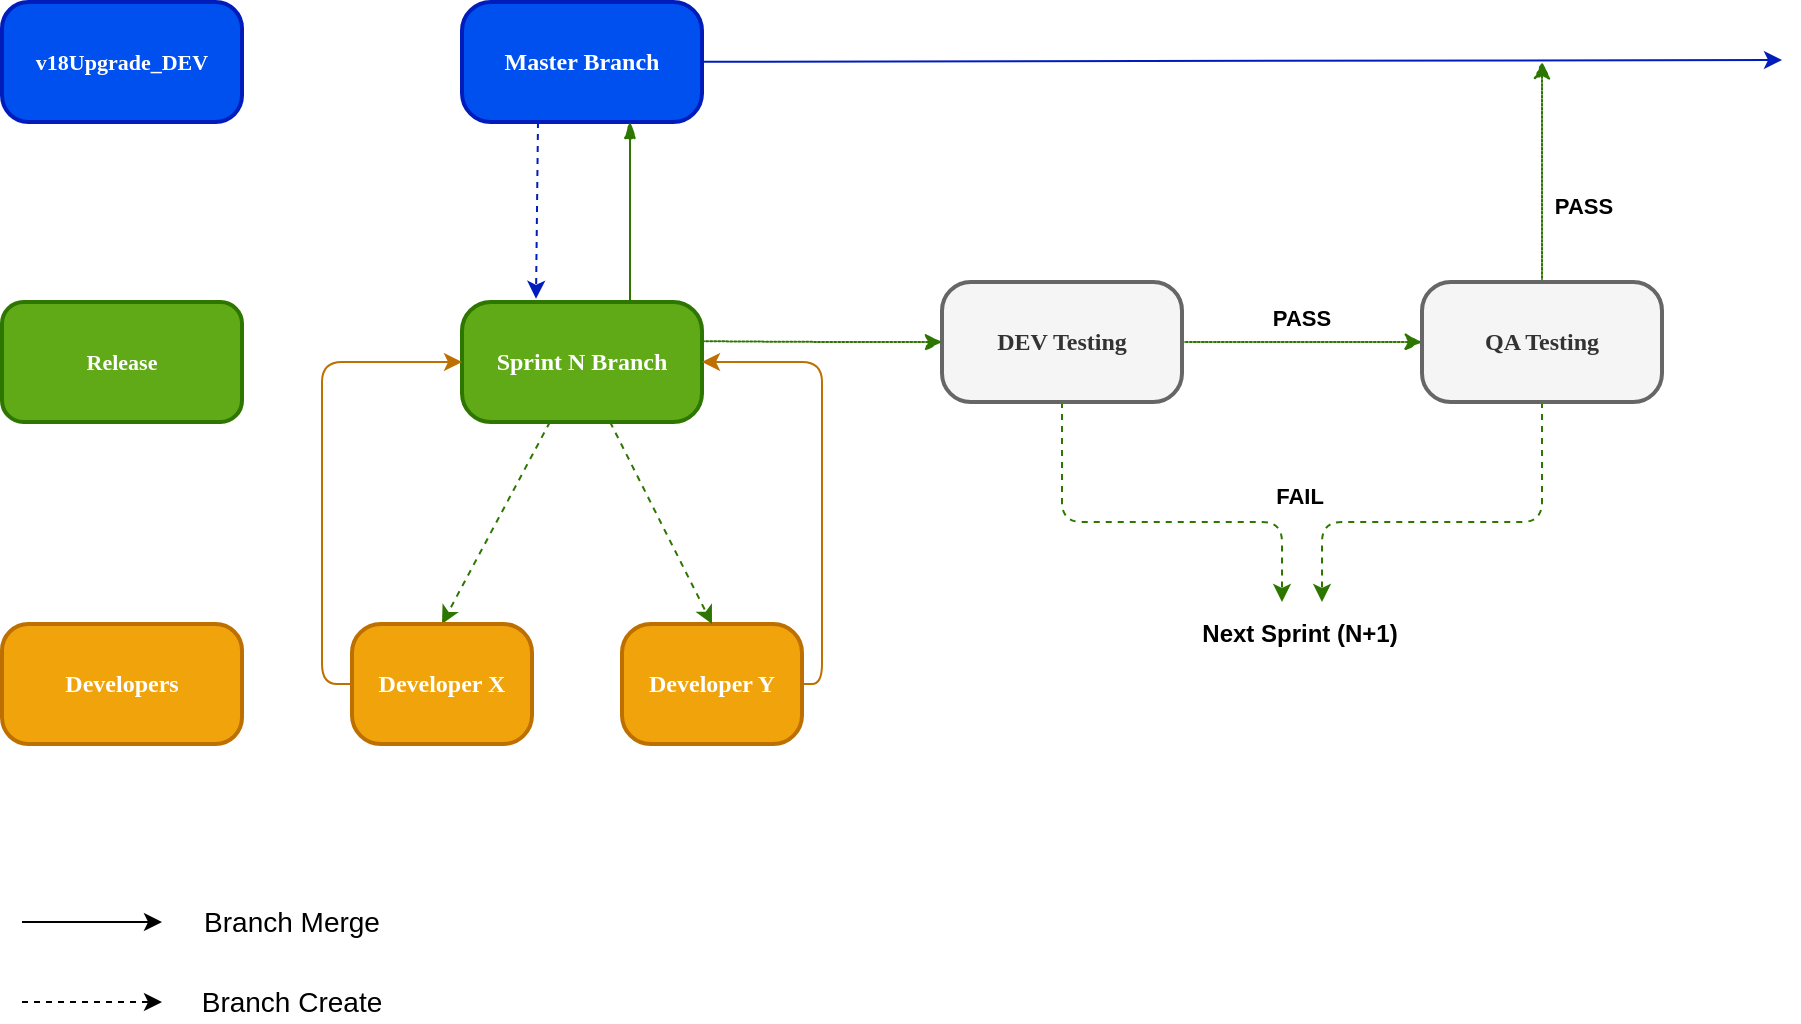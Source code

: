<mxfile type="github" version="12.2.0" pages="1">
  <diagram id="58cdce13-f638-feb5-8d6f-7d28b1aa9fa0" name="Page-1">
    <mxGraphModel grid="1" shadow="0" math="0" pageHeight="850" pageWidth="1100" pageScale="1" page="1" fold="1" arrows="1" connect="1" tooltips="1" guides="1" gridSize="10" dy="774" dx="1408" background="#ffffff">
      <root>
        <mxCell id="0"/>
        <mxCell id="1" parent="0"/>
        <mxCell id="382b91b5511bd0f7-6" value="Master Branch" parent="1" vertex="1" style="rounded=1;whiteSpace=wrap;html=1;arcSize=24;fillColor=#0050ef;strokeColor=#001DBC;shadow=0;comic=0;labelBackgroundColor=none;fontFamily=Verdana;fontSize=12;align=center;fontColor=#ffffff;fontStyle=1;strokeWidth=2;">
          <mxGeometry as="geometry" height="60" width="120" y="60" x="240"/>
        </mxCell>
        <mxCell id="90gE-hkVv0tovnDi2PN2-2" value="" parent="1" style="endArrow=classic;html=1;fillColor=#0050ef;strokeColor=#001DBC;strokeWidth=1;" edge="1" source="382b91b5511bd0f7-6">
          <mxGeometry as="geometry" height="50" width="50" relative="1">
            <mxPoint as="sourcePoint" y="89" x="360"/>
            <mxPoint as="targetPoint" y="89" x="900"/>
          </mxGeometry>
        </mxCell>
        <mxCell id="90gE-hkVv0tovnDi2PN2-4" value="" parent="1" style="endArrow=classic;html=1;strokeWidth=1;exitX=0.5;exitY=1;exitDx=0;exitDy=0;fillColor=#0050ef;strokeColor=#001DBC;dashed=1;entryX=0.3;entryY=-0.027;entryDx=0;entryDy=0;entryPerimeter=0;" edge="1">
          <mxGeometry as="geometry" height="50" width="50" relative="1">
            <mxPoint as="sourcePoint" y="120" x="278"/>
            <mxPoint as="targetPoint" y="208.38" x="277.0"/>
          </mxGeometry>
        </mxCell>
        <mxCell id="90gE-hkVv0tovnDi2PN2-5" value="Sprint N Branch" parent="1" vertex="1" style="rounded=1;whiteSpace=wrap;html=1;arcSize=24;fillColor=#60a917;strokeColor=#2D7600;shadow=0;comic=0;labelBackgroundColor=none;fontFamily=Verdana;fontSize=12;align=center;fontColor=#ffffff;fontStyle=1;strokeWidth=2;">
          <mxGeometry as="geometry" height="60" width="120" y="210" x="240"/>
        </mxCell>
        <mxCell id="90gE-hkVv0tovnDi2PN2-7" value="" parent="1" style="comic=1;strokeWidth=1;endArrow=blockThin;html=1;fontFamily=Comic Sans MS;fontStyle=1;entryX=0.5;entryY=1;entryDx=0;entryDy=0;curved=1;fillColor=#60a917;strokeColor=#2D7600;" edge="1">
          <mxGeometry as="geometry" height="50" width="50" relative="1">
            <mxPoint as="sourcePoint" y="210" x="324"/>
            <mxPoint as="targetPoint" y="120" x="324"/>
          </mxGeometry>
        </mxCell>
        <mxCell id="90gE-hkVv0tovnDi2PN2-54" value="" parent="1" style="edgeStyle=orthogonalEdgeStyle;curved=1;comic=1;jumpSize=0;orthogonalLoop=1;jettySize=auto;html=1;shadow=0;dashed=1;dashPattern=1 1;strokeColor=#2D7600;strokeWidth=1;fontSize=11;fillColor=#60a917;" edge="1" source="90gE-hkVv0tovnDi2PN2-15" target="90gE-hkVv0tovnDi2PN2-53">
          <mxGeometry as="geometry" relative="1"/>
        </mxCell>
        <mxCell id="90gE-hkVv0tovnDi2PN2-70" value="" parent="1" style="edgeStyle=orthogonalEdgeStyle;comic=0;jumpSize=0;orthogonalLoop=1;jettySize=auto;html=1;shadow=0;strokeColor=#2D7600;strokeWidth=1;fontSize=11;fontColor=#000000;rounded=1;fillColor=#60a917;endArrow=classic;endFill=1;dashed=1;" edge="1" source="90gE-hkVv0tovnDi2PN2-15">
          <mxGeometry as="geometry" relative="1">
            <mxPoint as="targetPoint" y="360" x="650"/>
            <Array as="points">
              <mxPoint y="320" x="540"/>
              <mxPoint y="320" x="650"/>
            </Array>
          </mxGeometry>
        </mxCell>
        <mxCell id="90gE-hkVv0tovnDi2PN2-15" value="DEV Testing" parent="1" vertex="1" style="rounded=1;whiteSpace=wrap;html=1;arcSize=24;shadow=0;comic=0;labelBackgroundColor=none;fontFamily=Verdana;fontSize=12;align=center;fontStyle=1;strokeWidth=2;fillColor=#f5f5f5;strokeColor=#666666;fontColor=#333333;">
          <mxGeometry as="geometry" height="60" width="120" y="200" x="480"/>
        </mxCell>
        <mxCell id="90gE-hkVv0tovnDi2PN2-57" value="" parent="1" style="edgeStyle=orthogonalEdgeStyle;curved=1;comic=1;jumpSize=0;orthogonalLoop=1;jettySize=auto;html=1;shadow=0;dashed=1;dashPattern=1 1;strokeColor=#2D7600;strokeWidth=1;fontSize=11;fillColor=#60a917;" edge="1" source="90gE-hkVv0tovnDi2PN2-53">
          <mxGeometry as="geometry" relative="1">
            <mxPoint as="targetPoint" y="90" x="780"/>
          </mxGeometry>
        </mxCell>
        <mxCell id="90gE-hkVv0tovnDi2PN2-72" value="" parent="1" style="edgeStyle=orthogonalEdgeStyle;rounded=1;comic=0;jumpSize=0;orthogonalLoop=1;jettySize=auto;html=1;shadow=0;dashed=1;endArrow=classic;endFill=1;strokeColor=#2D7600;strokeWidth=1;fontSize=11;fontColor=#000000;fillColor=#60a917;" edge="1" source="90gE-hkVv0tovnDi2PN2-53">
          <mxGeometry as="geometry" relative="1">
            <mxPoint as="targetPoint" y="360" x="670"/>
            <Array as="points">
              <mxPoint y="320" x="780"/>
              <mxPoint y="320" x="670"/>
            </Array>
          </mxGeometry>
        </mxCell>
        <mxCell id="90gE-hkVv0tovnDi2PN2-53" value="QA Testing" parent="1" vertex="1" style="rounded=1;whiteSpace=wrap;html=1;arcSize=24;fillColor=#f5f5f5;strokeColor=#666666;shadow=0;comic=0;labelBackgroundColor=none;fontFamily=Verdana;fontSize=12;align=center;fontStyle=1;strokeWidth=2;fontColor=#333333;">
          <mxGeometry as="geometry" height="60" width="120" y="200" x="720"/>
        </mxCell>
        <mxCell id="90gE-hkVv0tovnDi2PN2-17" value="" parent="1" style="endArrow=classic;html=1;strokeWidth=1;fillColor=#60a917;strokeColor=#2D7600;dashed=1;entryX=0.5;entryY=0;entryDx=0;entryDy=0;" edge="1" source="90gE-hkVv0tovnDi2PN2-5" target="90gE-hkVv0tovnDi2PN2-18">
          <mxGeometry as="geometry" height="50" width="50" relative="1">
            <mxPoint as="sourcePoint" y="271" x="280"/>
            <mxPoint as="targetPoint" y="351" x="268"/>
          </mxGeometry>
        </mxCell>
        <mxCell id="90gE-hkVv0tovnDi2PN2-18" value="Developer X" parent="1" vertex="1" style="rounded=1;whiteSpace=wrap;html=1;arcSize=24;fillColor=#f0a30a;strokeColor=#BD7000;shadow=0;comic=0;labelBackgroundColor=none;fontFamily=Verdana;fontSize=12;align=center;fontColor=#ffffff;fontStyle=1;strokeWidth=2;">
          <mxGeometry as="geometry" height="60" width="90" y="371" x="185"/>
        </mxCell>
        <mxCell id="90gE-hkVv0tovnDi2PN2-20" value="Developer Y" parent="1" vertex="1" style="rounded=1;whiteSpace=wrap;html=1;arcSize=24;fillColor=#f0a30a;strokeColor=#BD7000;shadow=0;comic=0;labelBackgroundColor=none;fontFamily=Verdana;fontSize=12;align=center;fontColor=#ffffff;fontStyle=1;strokeWidth=2;">
          <mxGeometry as="geometry" height="60" width="90" y="371" x="320"/>
        </mxCell>
        <mxCell id="90gE-hkVv0tovnDi2PN2-21" value="" parent="1" style="endArrow=classic;html=1;shadow=0;dashed=1;strokeWidth=1;exitX=0.617;exitY=1;exitDx=0;exitDy=0;entryX=0.5;entryY=0;entryDx=0;entryDy=0;fillColor=#60a917;strokeColor=#2D7600;exitPerimeter=0;" edge="1" source="90gE-hkVv0tovnDi2PN2-5" target="90gE-hkVv0tovnDi2PN2-20">
          <mxGeometry as="geometry" height="50" width="50" relative="1">
            <mxPoint as="sourcePoint" y="271" x="300"/>
            <mxPoint as="targetPoint" y="351" x="355"/>
          </mxGeometry>
        </mxCell>
        <mxCell id="90gE-hkVv0tovnDi2PN2-31" value="" parent="1" style="edgeStyle=elbowEdgeStyle;elbow=horizontal;endArrow=classic;html=1;shadow=0;strokeWidth=1;exitX=0;exitY=0.5;exitDx=0;exitDy=0;fillColor=#f0a30a;strokeColor=#BD7000;" edge="1" source="90gE-hkVv0tovnDi2PN2-18" target="90gE-hkVv0tovnDi2PN2-5">
          <mxGeometry as="geometry" height="50" width="50" relative="1">
            <mxPoint as="sourcePoint" y="381.088" x="185.176"/>
            <mxPoint as="targetPoint" y="241" x="230"/>
            <Array as="points">
              <mxPoint y="300" x="170"/>
              <mxPoint y="250" x="200"/>
              <mxPoint y="310" x="170"/>
              <mxPoint y="311" x="180"/>
            </Array>
          </mxGeometry>
        </mxCell>
        <mxCell id="90gE-hkVv0tovnDi2PN2-32" value="" parent="1" style="edgeStyle=elbowEdgeStyle;elbow=horizontal;endArrow=classic;html=1;shadow=0;strokeWidth=1;fillColor=#f0a30a;strokeColor=#BD7000;entryX=1;entryY=0.5;entryDx=0;entryDy=0;" edge="1" source="90gE-hkVv0tovnDi2PN2-20" target="90gE-hkVv0tovnDi2PN2-5">
          <mxGeometry as="geometry" height="50" width="50" relative="1">
            <mxPoint as="sourcePoint" y="381.088" x="404.088"/>
            <mxPoint as="targetPoint" y="240" x="355"/>
            <Array as="points">
              <mxPoint y="300" x="420"/>
              <mxPoint y="310" x="440"/>
              <mxPoint y="320" x="430"/>
              <mxPoint y="311" x="410"/>
            </Array>
          </mxGeometry>
        </mxCell>
        <mxCell id="90gE-hkVv0tovnDi2PN2-39" value="" parent="1" style="endArrow=classic;html=1;shadow=0;strokeWidth=1;fontSize=14;" edge="1">
          <mxGeometry as="geometry" height="50" width="50" relative="1">
            <mxPoint as="sourcePoint" y="520" x="20"/>
            <mxPoint as="targetPoint" y="520" x="90"/>
          </mxGeometry>
        </mxCell>
        <mxCell id="90gE-hkVv0tovnDi2PN2-40" value="" parent="1" style="endArrow=classic;html=1;shadow=0;strokeWidth=1;fontSize=14;dashed=1;" edge="1">
          <mxGeometry as="geometry" height="50" width="50" relative="1">
            <mxPoint as="sourcePoint" y="560" x="20"/>
            <mxPoint as="targetPoint" y="560" x="90"/>
          </mxGeometry>
        </mxCell>
        <mxCell id="90gE-hkVv0tovnDi2PN2-41" value="Branch Merge" parent="1" vertex="1" style="text;html=1;strokeColor=none;fillColor=none;align=center;verticalAlign=middle;whiteSpace=wrap;rounded=0;fontSize=14;">
          <mxGeometry as="geometry" height="20" width="110" y="510" x="100"/>
        </mxCell>
        <mxCell id="90gE-hkVv0tovnDi2PN2-42" value="Branch Create" parent="1" vertex="1" style="text;html=1;strokeColor=none;fillColor=none;align=center;verticalAlign=middle;whiteSpace=wrap;rounded=0;fontSize=14;">
          <mxGeometry as="geometry" height="20" width="110" y="550" x="100"/>
        </mxCell>
        <mxCell id="90gE-hkVv0tovnDi2PN2-44" value="v18Upgrade_DEV" parent="1" vertex="1" style="rounded=1;whiteSpace=wrap;html=1;arcSize=22;fillColor=#0050ef;strokeColor=#001DBC;shadow=0;comic=0;labelBackgroundColor=none;fontFamily=Verdana;fontSize=11;align=center;fontColor=#ffffff;fontStyle=1;strokeWidth=2;">
          <mxGeometry as="geometry" height="60" width="120" y="60" x="10"/>
        </mxCell>
        <mxCell id="90gE-hkVv0tovnDi2PN2-45" value="Release" parent="1" vertex="1" style="rounded=1;whiteSpace=wrap;html=1;arcSize=18;fillColor=#60a917;strokeColor=#2D7600;shadow=0;comic=0;labelBackgroundColor=none;fontFamily=Verdana;fontSize=11;align=center;fontColor=#ffffff;fontStyle=1;strokeWidth=2;">
          <mxGeometry as="geometry" height="60" width="120" y="210" x="10"/>
        </mxCell>
        <mxCell id="90gE-hkVv0tovnDi2PN2-49" value="Developers" parent="1" vertex="1" style="rounded=1;whiteSpace=wrap;html=1;arcSize=22;fillColor=#f0a30a;strokeColor=#BD7000;shadow=0;comic=0;labelBackgroundColor=none;fontFamily=Verdana;fontSize=12;align=center;fontColor=#ffffff;fontStyle=1;strokeWidth=2;">
          <mxGeometry as="geometry" height="60" width="120" y="371" x="10"/>
        </mxCell>
        <mxCell id="90gE-hkVv0tovnDi2PN2-55" value="" parent="1" style="edgeStyle=orthogonalEdgeStyle;curved=1;comic=1;jumpSize=0;orthogonalLoop=1;jettySize=auto;html=1;shadow=0;dashed=1;dashPattern=1 1;strokeColor=#2D7600;strokeWidth=1;fontSize=11;entryX=0;entryY=0.5;entryDx=0;entryDy=0;fillColor=#60a917;" edge="1" target="90gE-hkVv0tovnDi2PN2-15">
          <mxGeometry as="geometry" relative="1">
            <mxPoint as="sourcePoint" y="229.588" x="360"/>
            <mxPoint as="targetPoint" y="229.588" x="649.882"/>
          </mxGeometry>
        </mxCell>
        <mxCell id="90gE-hkVv0tovnDi2PN2-58" value="PASS" parent="1" vertex="1" style="text;html=1;align=center;verticalAlign=middle;whiteSpace=wrap;rounded=0;fontSize=11;fontStyle=1;fontColor=#000000;">
          <mxGeometry as="geometry" height="20" width="40" y="208" x="640"/>
        </mxCell>
        <mxCell id="90gE-hkVv0tovnDi2PN2-63" value="" parent="1" vertex="1" style="shape=image;html=1;verticalAlign=top;verticalLabelPosition=bottom;labelBackgroundColor=#ffffff;imageAspect=0;aspect=fixed;image=https://cdn0.iconfinder.com/data/icons/zondicons/20/mood-happy-outline-128.png;strokeColor=#000000;strokeWidth=2;gradientColor=none;fontSize=11;fontColor=#69EBFF;">
          <mxGeometry as="geometry" height="22" width="22" y="189" x="649"/>
        </mxCell>
        <mxCell id="90gE-hkVv0tovnDi2PN2-64" value="" parent="1" vertex="1" style="shape=image;html=1;verticalAlign=top;verticalLabelPosition=bottom;labelBackgroundColor=#ffffff;imageAspect=0;aspect=fixed;image=https://cdn0.iconfinder.com/data/icons/zondicons/20/mood-happy-outline-128.png;strokeColor=#000000;strokeWidth=2;gradientColor=none;fontSize=11;fontColor=#69EBFF;">
          <mxGeometry as="geometry" height="22" width="22" y="130" x="790"/>
        </mxCell>
        <mxCell id="90gE-hkVv0tovnDi2PN2-67" value="PASS" parent="1" vertex="1" style="text;html=1;align=center;verticalAlign=middle;whiteSpace=wrap;rounded=0;fontSize=11;fontStyle=1;fontColor=#000000;">
          <mxGeometry as="geometry" height="20" width="40" y="152" x="781"/>
        </mxCell>
        <mxCell id="90gE-hkVv0tovnDi2PN2-73" value="" parent="1" vertex="1" style="shape=image;html=1;verticalAlign=top;verticalLabelPosition=bottom;labelBackgroundColor=#ffffff;imageAspect=0;aspect=fixed;image=https://cdn1.iconfinder.com/data/icons/free-98-icons/32/sad-128.png;strokeColor=#000000;strokeWidth=2;gradientColor=none;fontSize=11;fontColor=#000000;">
          <mxGeometry as="geometry" height="27" width="27" y="270" x="643"/>
        </mxCell>
        <mxCell id="90gE-hkVv0tovnDi2PN2-74" value="FAIL" parent="1" vertex="1" style="text;html=1;align=center;verticalAlign=middle;whiteSpace=wrap;rounded=0;fontSize=11;fontStyle=1;fontColor=#000000;">
          <mxGeometry as="geometry" height="20" width="40" y="297" x="638.5"/>
        </mxCell>
        <mxCell id="90gE-hkVv0tovnDi2PN2-78" value="Next Sprint (N+1)" parent="1" vertex="1" style="text;html=1;strokeColor=none;fillColor=none;align=center;verticalAlign=middle;whiteSpace=wrap;rounded=0;fontSize=12;fontColor=#000000;fontStyle=1">
          <mxGeometry as="geometry" height="20" width="110" y="366" x="603.5"/>
        </mxCell>
      </root>
    </mxGraphModel>
  </diagram>
</mxfile>
